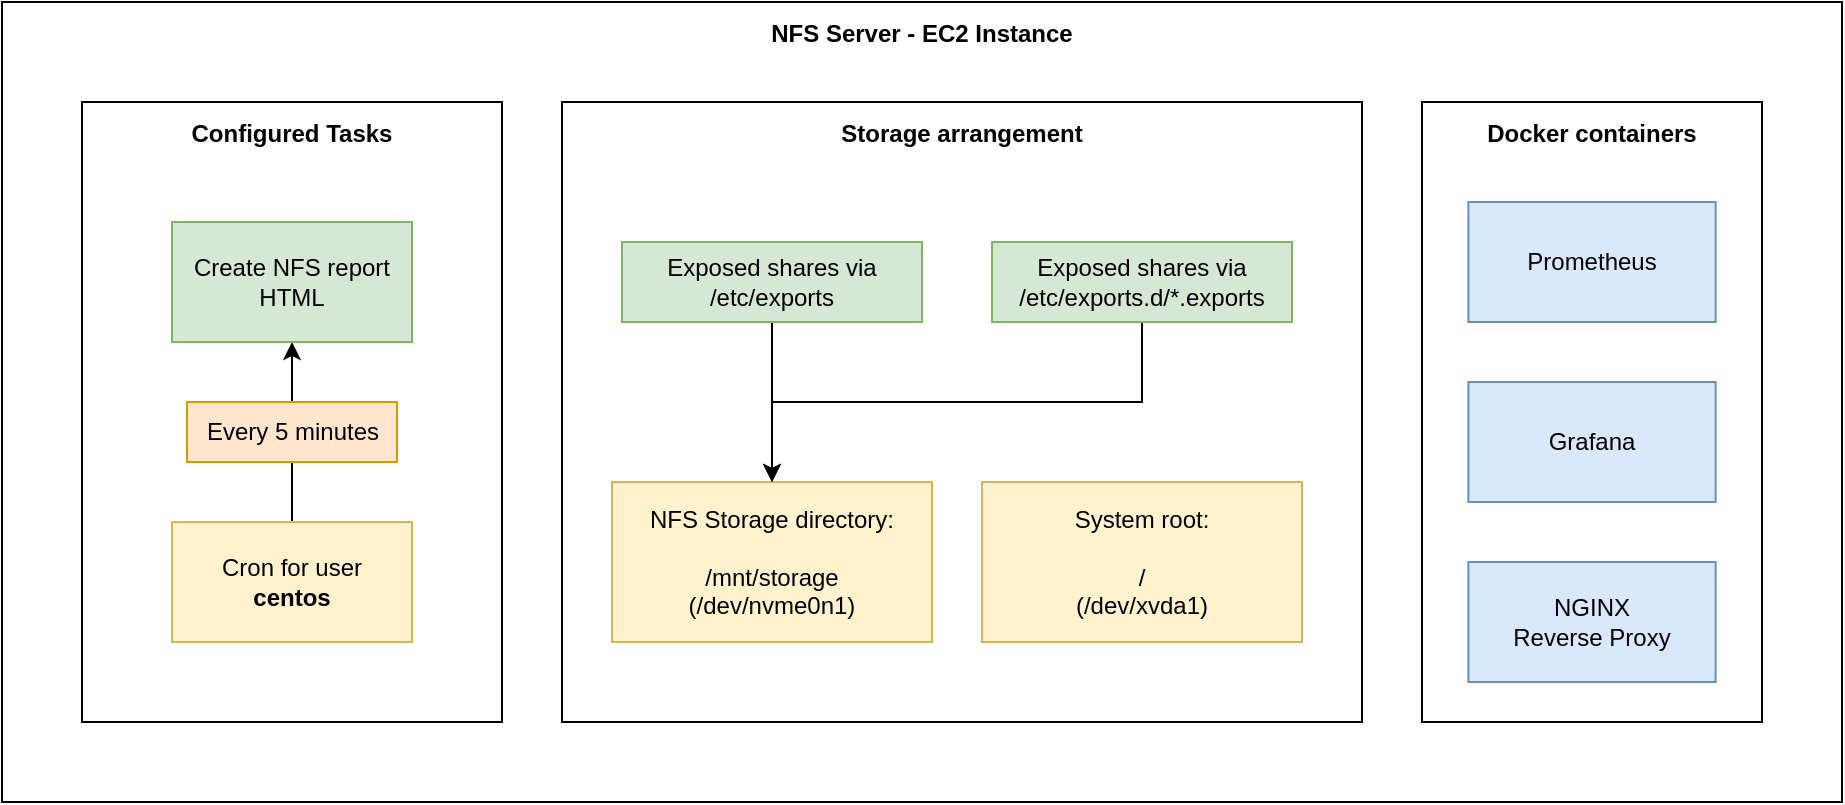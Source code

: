 <mxfile version="16.5.1" type="device" pages="2"><diagram id="sqFjG9xOVCT29Htp5CcC" name="Deployment overview"><mxGraphModel dx="1185" dy="754" grid="1" gridSize="10" guides="1" tooltips="1" connect="1" arrows="1" fold="1" page="1" pageScale="1" pageWidth="1169" pageHeight="827" math="0" shadow="0"><root><mxCell id="0"/><mxCell id="1" parent="0"/><mxCell id="VG5Qb-OakNUUnlFU0isk-1" value="NFS Server - EC2 Instance" style="rounded=0;whiteSpace=wrap;html=1;verticalAlign=top;fontStyle=1;spacingTop=2;" vertex="1" parent="1"><mxGeometry x="80" y="160" width="920" height="400" as="geometry"/></mxCell><mxCell id="VG5Qb-OakNUUnlFU0isk-12" value="" style="group" vertex="1" connectable="0" parent="1"><mxGeometry x="790" y="210" width="170" height="310" as="geometry"/></mxCell><mxCell id="VG5Qb-OakNUUnlFU0isk-11" value="Docker containers" style="rounded=0;whiteSpace=wrap;html=1;horizontal=1;verticalAlign=top;spacingTop=2;fontStyle=1" vertex="1" parent="VG5Qb-OakNUUnlFU0isk-12"><mxGeometry width="170" height="310" as="geometry"/></mxCell><mxCell id="VG5Qb-OakNUUnlFU0isk-8" value="NGINX&lt;br&gt;Reverse Proxy" style="rounded=0;whiteSpace=wrap;html=1;fillColor=#dae8fc;strokeColor=#6c8ebf;" vertex="1" parent="VG5Qb-OakNUUnlFU0isk-12"><mxGeometry x="23.182" y="230" width="123.636" height="60" as="geometry"/></mxCell><mxCell id="VG5Qb-OakNUUnlFU0isk-9" value="Grafana" style="rounded=0;whiteSpace=wrap;html=1;fillColor=#dae8fc;strokeColor=#6c8ebf;" vertex="1" parent="VG5Qb-OakNUUnlFU0isk-12"><mxGeometry x="23.182" y="140" width="123.636" height="60" as="geometry"/></mxCell><mxCell id="VG5Qb-OakNUUnlFU0isk-10" value="Prometheus" style="rounded=0;whiteSpace=wrap;html=1;fillColor=#dae8fc;strokeColor=#6c8ebf;" vertex="1" parent="VG5Qb-OakNUUnlFU0isk-12"><mxGeometry x="23.182" y="50" width="123.636" height="60" as="geometry"/></mxCell><mxCell id="VG5Qb-OakNUUnlFU0isk-13" value="Storage arrangement" style="rounded=0;whiteSpace=wrap;html=1;verticalAlign=top;fontStyle=1;spacingTop=2;" vertex="1" parent="1"><mxGeometry x="360" y="210" width="400" height="310" as="geometry"/></mxCell><mxCell id="VG5Qb-OakNUUnlFU0isk-2" value="NFS Storage directory:&lt;br&gt;&lt;br&gt;/mnt/storage&lt;br&gt;(/dev/nvme0n1)" style="rounded=0;whiteSpace=wrap;html=1;fillColor=#fff2cc;strokeColor=#d6b656;" vertex="1" parent="1"><mxGeometry x="385" y="400" width="160" height="80" as="geometry"/></mxCell><mxCell id="VG5Qb-OakNUUnlFU0isk-6" style="edgeStyle=orthogonalEdgeStyle;rounded=0;orthogonalLoop=1;jettySize=auto;html=1;exitX=0.5;exitY=1;exitDx=0;exitDy=0;" edge="1" parent="1" source="VG5Qb-OakNUUnlFU0isk-3" target="VG5Qb-OakNUUnlFU0isk-2"><mxGeometry relative="1" as="geometry"/></mxCell><mxCell id="VG5Qb-OakNUUnlFU0isk-3" value="Exposed shares via&lt;br&gt;/etc/exports" style="rounded=0;whiteSpace=wrap;html=1;fillColor=#d5e8d4;strokeColor=#82b366;" vertex="1" parent="1"><mxGeometry x="390" y="280" width="150" height="40" as="geometry"/></mxCell><mxCell id="VG5Qb-OakNUUnlFU0isk-7" style="edgeStyle=orthogonalEdgeStyle;rounded=0;orthogonalLoop=1;jettySize=auto;html=1;exitX=0.5;exitY=1;exitDx=0;exitDy=0;entryX=0.5;entryY=0;entryDx=0;entryDy=0;" edge="1" parent="1" source="VG5Qb-OakNUUnlFU0isk-5" target="VG5Qb-OakNUUnlFU0isk-2"><mxGeometry relative="1" as="geometry"><mxPoint x="560" y="420" as="targetPoint"/></mxGeometry></mxCell><mxCell id="VG5Qb-OakNUUnlFU0isk-5" value="Exposed shares via&lt;br&gt;/etc/exports.d/*.exports" style="rounded=0;whiteSpace=wrap;html=1;fillColor=#d5e8d4;strokeColor=#82b366;" vertex="1" parent="1"><mxGeometry x="575" y="280" width="150" height="40" as="geometry"/></mxCell><mxCell id="VG5Qb-OakNUUnlFU0isk-14" value="System root:&lt;br&gt;&lt;br&gt;/&lt;br&gt;(/dev/xvda1)" style="rounded=0;whiteSpace=wrap;html=1;fillColor=#fff2cc;strokeColor=#d6b656;" vertex="1" parent="1"><mxGeometry x="570" y="400" width="160" height="80" as="geometry"/></mxCell><mxCell id="VG5Qb-OakNUUnlFU0isk-15" value="Configured Tasks" style="rounded=0;whiteSpace=wrap;html=1;verticalAlign=top;fontStyle=1;spacingTop=2;" vertex="1" parent="1"><mxGeometry x="120" y="210" width="210" height="310" as="geometry"/></mxCell><mxCell id="VG5Qb-OakNUUnlFU0isk-19" style="edgeStyle=orthogonalEdgeStyle;rounded=0;orthogonalLoop=1;jettySize=auto;html=1;exitX=0.5;exitY=0;exitDx=0;exitDy=0;entryX=0.5;entryY=1;entryDx=0;entryDy=0;" edge="1" parent="1" source="VG5Qb-OakNUUnlFU0isk-16" target="VG5Qb-OakNUUnlFU0isk-17"><mxGeometry relative="1" as="geometry"/></mxCell><mxCell id="VG5Qb-OakNUUnlFU0isk-16" value="Cron for user&lt;br&gt;&lt;b&gt;centos&lt;/b&gt;" style="rounded=0;whiteSpace=wrap;html=1;fillColor=#fff2cc;strokeColor=#d6b656;" vertex="1" parent="1"><mxGeometry x="165" y="420" width="120" height="60" as="geometry"/></mxCell><mxCell id="VG5Qb-OakNUUnlFU0isk-17" value="Create NFS report HTML" style="rounded=0;whiteSpace=wrap;html=1;fillColor=#d5e8d4;strokeColor=#82b366;" vertex="1" parent="1"><mxGeometry x="165" y="270" width="120" height="60" as="geometry"/></mxCell><mxCell id="VG5Qb-OakNUUnlFU0isk-20" value="Every 5 minutes" style="rounded=0;whiteSpace=wrap;html=1;fillColor=#ffe6cc;strokeColor=#d79b00;" vertex="1" parent="1"><mxGeometry x="172.5" y="360" width="105" height="30" as="geometry"/></mxCell></root></mxGraphModel></diagram><diagram id="UHm5_qbb4avn777aUOiN" name="Routing and exposed Endpoints"><mxGraphModel dx="1422" dy="905" grid="1" gridSize="10" guides="1" tooltips="1" connect="1" arrows="1" fold="1" page="1" pageScale="1" pageWidth="1169" pageHeight="827" math="0" shadow="0"><root><mxCell id="SxSlTBsbXb2IM_HDuxjk-0"/><mxCell id="SxSlTBsbXb2IM_HDuxjk-1" parent="SxSlTBsbXb2IM_HDuxjk-0"/><mxCell id="zlySA0MDutqgSrS5Z_72-0" value="NFS Server - EC2 Instance" style="rounded=0;whiteSpace=wrap;html=1;verticalAlign=top;fontStyle=1;spacingTop=2;" vertex="1" parent="SxSlTBsbXb2IM_HDuxjk-1"><mxGeometry x="400" y="160" width="600" height="480" as="geometry"/></mxCell><mxCell id="zlySA0MDutqgSrS5Z_72-3" style="edgeStyle=orthogonalEdgeStyle;rounded=0;orthogonalLoop=1;jettySize=auto;html=1;exitX=0;exitY=0.5;exitDx=0;exitDy=0;startArrow=classic;startFill=1;" edge="1" parent="SxSlTBsbXb2IM_HDuxjk-1" source="zlySA0MDutqgSrS5Z_72-2"><mxGeometry relative="1" as="geometry"><mxPoint x="320" y="490" as="targetPoint"/></mxGeometry></mxCell><mxCell id="zlySA0MDutqgSrS5Z_72-2" value="NFS Server using&lt;br&gt;&lt;b&gt;NFSd&lt;/b&gt;" style="rounded=0;whiteSpace=wrap;html=1;fillColor=#fff2cc;strokeColor=#d6b656;" vertex="1" parent="SxSlTBsbXb2IM_HDuxjk-1"><mxGeometry x="640" y="460" width="120" height="60" as="geometry"/></mxCell><mxCell id="zlySA0MDutqgSrS5Z_72-4" value="2049/tcp&lt;br&gt;2049/upd" style="rounded=0;whiteSpace=wrap;html=1;fillColor=#d5e8d4;strokeColor=#82b366;fontStyle=1" vertex="1" parent="SxSlTBsbXb2IM_HDuxjk-1"><mxGeometry x="200" y="470" width="120" height="40" as="geometry"/></mxCell><mxCell id="ES7Rqgv9_vnAGBrJ6cKI-1" style="edgeStyle=orthogonalEdgeStyle;rounded=0;orthogonalLoop=1;jettySize=auto;html=1;exitX=0;exitY=0.5;exitDx=0;exitDy=0;startArrow=classic;startFill=1;" edge="1" parent="SxSlTBsbXb2IM_HDuxjk-1" source="ES7Rqgv9_vnAGBrJ6cKI-0"><mxGeometry relative="1" as="geometry"><mxPoint x="320" y="410" as="targetPoint"/></mxGeometry></mxCell><mxCell id="ES7Rqgv9_vnAGBrJ6cKI-0" value="Nginx&lt;br&gt;Reverse Proxy" style="rounded=0;whiteSpace=wrap;html=1;fillColor=#dae8fc;strokeColor=#6c8ebf;fontStyle=1" vertex="1" parent="SxSlTBsbXb2IM_HDuxjk-1"><mxGeometry x="640" y="380" width="120" height="60" as="geometry"/></mxCell><mxCell id="ES7Rqgv9_vnAGBrJ6cKI-2" value="80/tcp" style="rounded=0;whiteSpace=wrap;html=1;fillColor=#d5e8d4;strokeColor=#82b366;fontStyle=1" vertex="1" parent="SxSlTBsbXb2IM_HDuxjk-1"><mxGeometry x="200" y="390" width="120" height="40" as="geometry"/></mxCell><mxCell id="ES7Rqgv9_vnAGBrJ6cKI-8" style="edgeStyle=orthogonalEdgeStyle;rounded=0;orthogonalLoop=1;jettySize=auto;html=1;exitX=0;exitY=0.5;exitDx=0;exitDy=0;startArrow=classic;startFill=1;" edge="1" parent="SxSlTBsbXb2IM_HDuxjk-1" source="ES7Rqgv9_vnAGBrJ6cKI-3"><mxGeometry relative="1" as="geometry"><mxPoint x="320" y="330" as="targetPoint"/></mxGeometry></mxCell><mxCell id="ES7Rqgv9_vnAGBrJ6cKI-15" style="edgeStyle=orthogonalEdgeStyle;rounded=0;orthogonalLoop=1;jettySize=auto;html=1;exitX=0.5;exitY=1;exitDx=0;exitDy=0;entryX=0.5;entryY=0;entryDx=0;entryDy=0;startArrow=classic;startFill=1;" edge="1" parent="SxSlTBsbXb2IM_HDuxjk-1" source="ES7Rqgv9_vnAGBrJ6cKI-3" target="ES7Rqgv9_vnAGBrJ6cKI-5"><mxGeometry relative="1" as="geometry"/></mxCell><mxCell id="ES7Rqgv9_vnAGBrJ6cKI-3" value="Prometheus" style="rounded=0;whiteSpace=wrap;html=1;fillColor=#dae8fc;strokeColor=#6c8ebf;fontStyle=1" vertex="1" parent="SxSlTBsbXb2IM_HDuxjk-1"><mxGeometry x="830" y="300" width="120" height="60" as="geometry"/></mxCell><mxCell id="ES7Rqgv9_vnAGBrJ6cKI-17" style="edgeStyle=orthogonalEdgeStyle;rounded=0;orthogonalLoop=1;jettySize=auto;html=1;exitX=0;exitY=0.5;exitDx=0;exitDy=0;startArrow=classic;startFill=1;entryX=1;entryY=0.5;entryDx=0;entryDy=0;" edge="1" parent="SxSlTBsbXb2IM_HDuxjk-1" source="ES7Rqgv9_vnAGBrJ6cKI-4" target="ES7Rqgv9_vnAGBrJ6cKI-18"><mxGeometry relative="1" as="geometry"><mxPoint x="320" y="230" as="targetPoint"/></mxGeometry></mxCell><mxCell id="ES7Rqgv9_vnAGBrJ6cKI-29" style="edgeStyle=orthogonalEdgeStyle;rounded=0;orthogonalLoop=1;jettySize=auto;html=1;exitX=0.5;exitY=1;exitDx=0;exitDy=0;entryX=0.5;entryY=0;entryDx=0;entryDy=0;startArrow=classic;startFill=1;" edge="1" parent="SxSlTBsbXb2IM_HDuxjk-1" source="ES7Rqgv9_vnAGBrJ6cKI-4" target="ES7Rqgv9_vnAGBrJ6cKI-3"><mxGeometry relative="1" as="geometry"/></mxCell><mxCell id="ES7Rqgv9_vnAGBrJ6cKI-4" value="Node Exporter" style="rounded=0;whiteSpace=wrap;html=1;fillColor=#fff2cc;strokeColor=#d6b656;fontStyle=1" vertex="1" parent="SxSlTBsbXb2IM_HDuxjk-1"><mxGeometry x="830" y="220" width="120" height="60" as="geometry"/></mxCell><mxCell id="ES7Rqgv9_vnAGBrJ6cKI-6" style="edgeStyle=orthogonalEdgeStyle;rounded=0;orthogonalLoop=1;jettySize=auto;html=1;exitX=0;exitY=0.5;exitDx=0;exitDy=0;entryX=1;entryY=0.5;entryDx=0;entryDy=0;startArrow=classic;startFill=1;" edge="1" parent="SxSlTBsbXb2IM_HDuxjk-1" source="ES7Rqgv9_vnAGBrJ6cKI-5" target="ES7Rqgv9_vnAGBrJ6cKI-0"><mxGeometry relative="1" as="geometry"/></mxCell><mxCell id="ES7Rqgv9_vnAGBrJ6cKI-5" value="Grafana" style="rounded=0;whiteSpace=wrap;html=1;fillColor=#dae8fc;strokeColor=#6c8ebf;fontStyle=1" vertex="1" parent="SxSlTBsbXb2IM_HDuxjk-1"><mxGeometry x="830" y="380" width="120" height="60" as="geometry"/></mxCell><mxCell id="ES7Rqgv9_vnAGBrJ6cKI-9" value="9090/tcp" style="rounded=0;whiteSpace=wrap;html=1;fillColor=#d5e8d4;strokeColor=#82b366;fontStyle=1" vertex="1" parent="SxSlTBsbXb2IM_HDuxjk-1"><mxGeometry x="200" y="310" width="120" height="40" as="geometry"/></mxCell><mxCell id="ES7Rqgv9_vnAGBrJ6cKI-11" style="edgeStyle=orthogonalEdgeStyle;rounded=0;orthogonalLoop=1;jettySize=auto;html=1;exitX=0;exitY=0.5;exitDx=0;exitDy=0;startArrow=classic;startFill=1;" edge="1" parent="SxSlTBsbXb2IM_HDuxjk-1" source="ES7Rqgv9_vnAGBrJ6cKI-10"><mxGeometry relative="1" as="geometry"><mxPoint x="320" y="570" as="targetPoint"/></mxGeometry></mxCell><mxCell id="ES7Rqgv9_vnAGBrJ6cKI-10" value="&lt;b&gt;SSHd&lt;/b&gt;" style="rounded=0;whiteSpace=wrap;html=1;fillColor=#fff2cc;strokeColor=#d6b656;" vertex="1" parent="SxSlTBsbXb2IM_HDuxjk-1"><mxGeometry x="640" y="540" width="120" height="60" as="geometry"/></mxCell><mxCell id="ES7Rqgv9_vnAGBrJ6cKI-12" value="22/tcp&lt;br&gt;22/udp" style="rounded=0;whiteSpace=wrap;html=1;fillColor=#d5e8d4;strokeColor=#82b366;fontStyle=1" vertex="1" parent="SxSlTBsbXb2IM_HDuxjk-1"><mxGeometry x="200" y="550" width="120" height="40" as="geometry"/></mxCell><mxCell id="zlySA0MDutqgSrS5Z_72-1" value="Firewalld" style="rounded=0;whiteSpace=wrap;html=1;fillColor=#f8cecc;strokeColor=#b85450;fontStyle=1" vertex="1" parent="SxSlTBsbXb2IM_HDuxjk-1"><mxGeometry x="440" y="200" width="120" height="400" as="geometry"/></mxCell><mxCell id="ES7Rqgv9_vnAGBrJ6cKI-18" value="9100/tcp" style="rounded=0;whiteSpace=wrap;html=1;fillColor=#d5e8d4;strokeColor=#82b366;fontStyle=1" vertex="1" parent="SxSlTBsbXb2IM_HDuxjk-1"><mxGeometry x="200" y="230" width="120" height="40" as="geometry"/></mxCell><mxCell id="ES7Rqgv9_vnAGBrJ6cKI-19" value="HTTP" style="rounded=0;whiteSpace=wrap;html=1;fillColor=#e1d5e7;strokeColor=#9673a6;fontStyle=1" vertex="1" parent="SxSlTBsbXb2IM_HDuxjk-1"><mxGeometry x="120" y="230" width="80" height="40" as="geometry"/></mxCell><mxCell id="ES7Rqgv9_vnAGBrJ6cKI-20" value="HTTP" style="rounded=0;whiteSpace=wrap;html=1;fillColor=#e1d5e7;strokeColor=#9673a6;fontStyle=1" vertex="1" parent="SxSlTBsbXb2IM_HDuxjk-1"><mxGeometry x="120" y="310" width="80" height="40" as="geometry"/></mxCell><mxCell id="ES7Rqgv9_vnAGBrJ6cKI-21" value="HTTP" style="rounded=0;whiteSpace=wrap;html=1;fillColor=#e1d5e7;strokeColor=#9673a6;fontStyle=1" vertex="1" parent="SxSlTBsbXb2IM_HDuxjk-1"><mxGeometry x="120" y="390" width="80" height="40" as="geometry"/></mxCell><mxCell id="ES7Rqgv9_vnAGBrJ6cKI-22" value="NFS" style="rounded=0;whiteSpace=wrap;html=1;fillColor=#e1d5e7;strokeColor=#9673a6;fontStyle=1" vertex="1" parent="SxSlTBsbXb2IM_HDuxjk-1"><mxGeometry x="120" y="470" width="80" height="40" as="geometry"/></mxCell><mxCell id="ES7Rqgv9_vnAGBrJ6cKI-23" value="SSH" style="rounded=0;whiteSpace=wrap;html=1;fillColor=#e1d5e7;strokeColor=#9673a6;fontStyle=1" vertex="1" parent="SxSlTBsbXb2IM_HDuxjk-1"><mxGeometry x="120" y="550" width="80" height="40" as="geometry"/></mxCell></root></mxGraphModel></diagram></mxfile>